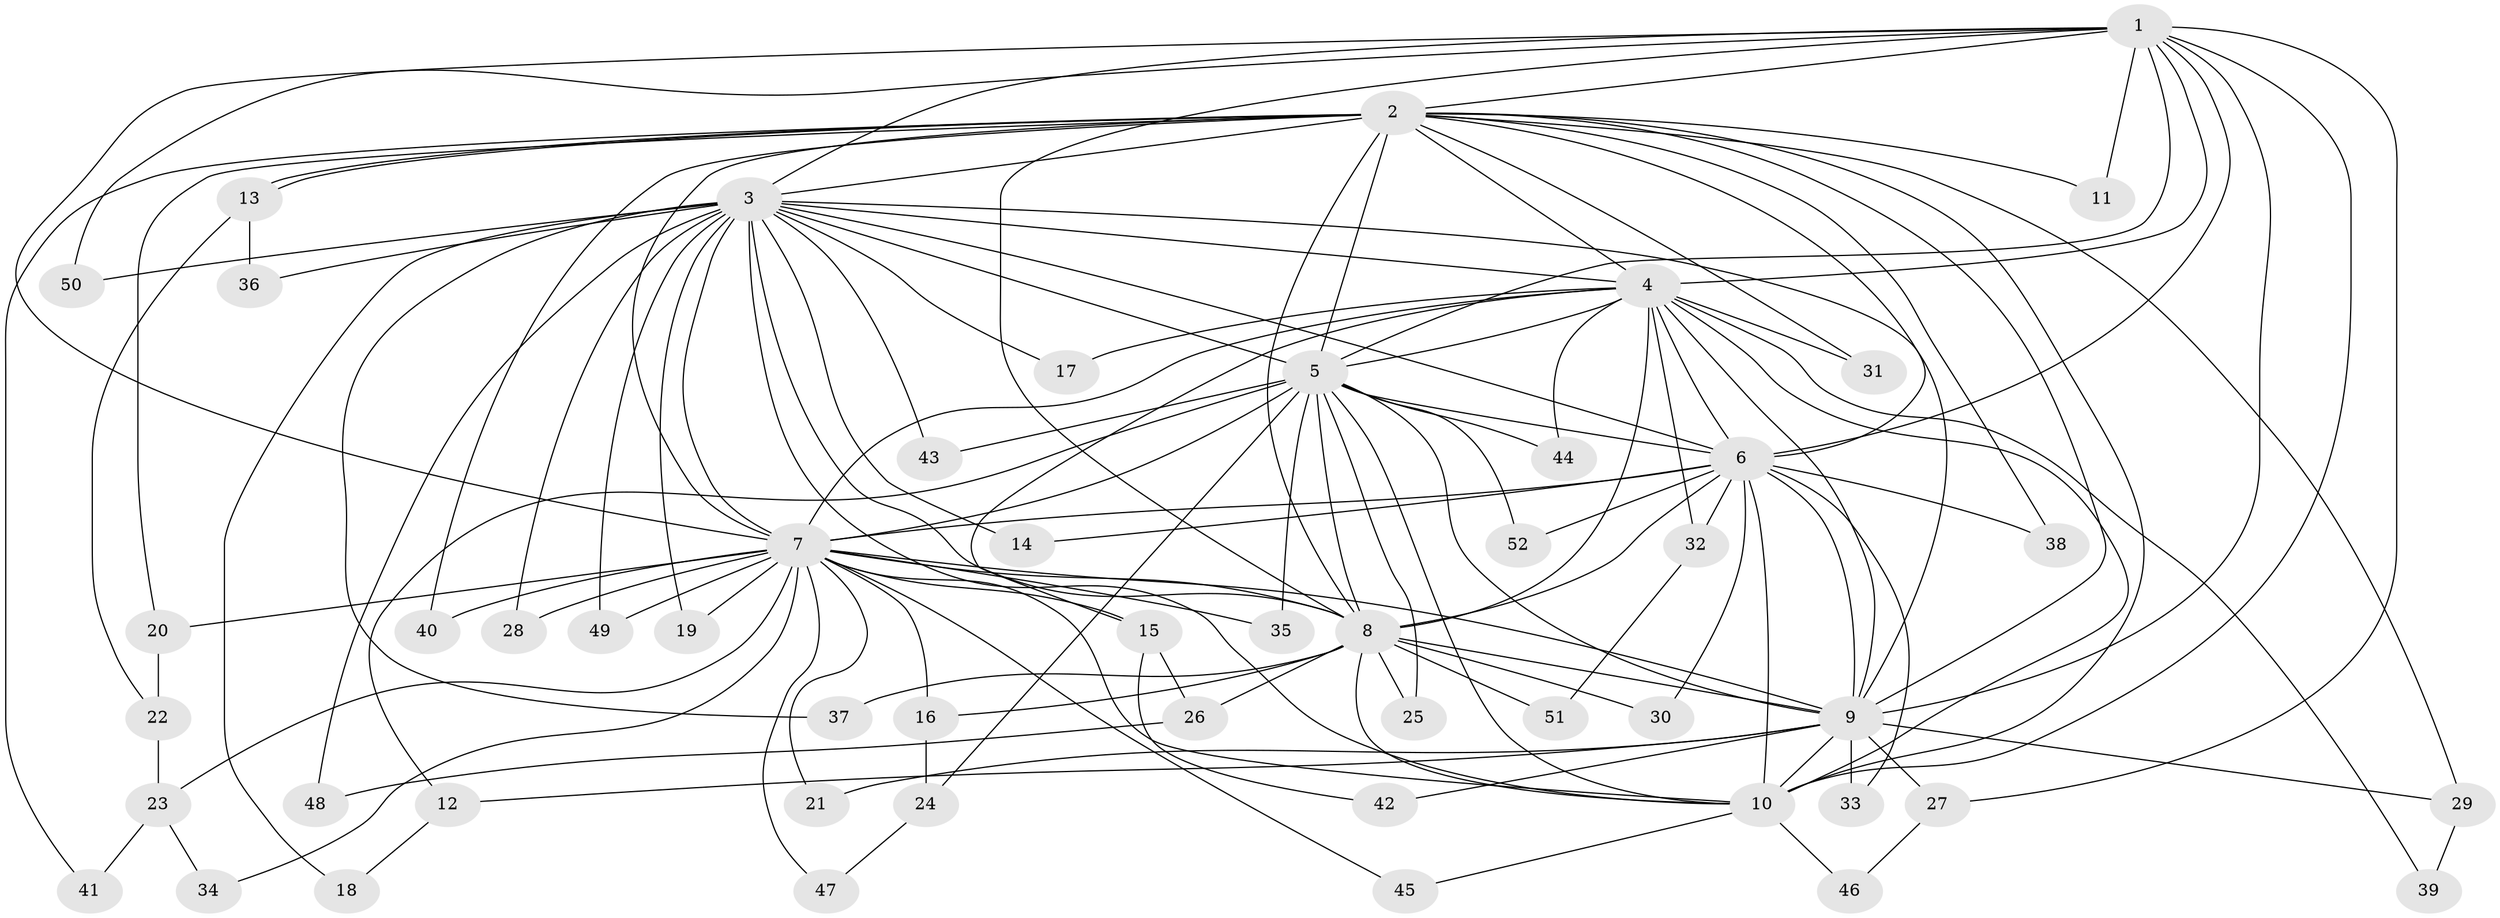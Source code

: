 // Generated by graph-tools (version 1.1) at 2025/25/03/09/25 03:25:51]
// undirected, 52 vertices, 129 edges
graph export_dot {
graph [start="1"]
  node [color=gray90,style=filled];
  1;
  2;
  3;
  4;
  5;
  6;
  7;
  8;
  9;
  10;
  11;
  12;
  13;
  14;
  15;
  16;
  17;
  18;
  19;
  20;
  21;
  22;
  23;
  24;
  25;
  26;
  27;
  28;
  29;
  30;
  31;
  32;
  33;
  34;
  35;
  36;
  37;
  38;
  39;
  40;
  41;
  42;
  43;
  44;
  45;
  46;
  47;
  48;
  49;
  50;
  51;
  52;
  1 -- 2;
  1 -- 3;
  1 -- 4;
  1 -- 5;
  1 -- 6;
  1 -- 7;
  1 -- 8;
  1 -- 9;
  1 -- 10;
  1 -- 11;
  1 -- 27;
  1 -- 50;
  2 -- 3;
  2 -- 4;
  2 -- 5;
  2 -- 6;
  2 -- 7;
  2 -- 8;
  2 -- 9;
  2 -- 10;
  2 -- 11;
  2 -- 13;
  2 -- 13;
  2 -- 20;
  2 -- 29;
  2 -- 31;
  2 -- 38;
  2 -- 40;
  2 -- 41;
  3 -- 4;
  3 -- 5;
  3 -- 6;
  3 -- 7;
  3 -- 8;
  3 -- 9;
  3 -- 10;
  3 -- 14;
  3 -- 17;
  3 -- 18;
  3 -- 19;
  3 -- 28;
  3 -- 36;
  3 -- 37;
  3 -- 43;
  3 -- 48;
  3 -- 49;
  3 -- 50;
  4 -- 5;
  4 -- 6;
  4 -- 7;
  4 -- 8;
  4 -- 9;
  4 -- 10;
  4 -- 15;
  4 -- 17;
  4 -- 31;
  4 -- 32;
  4 -- 39;
  4 -- 44;
  5 -- 6;
  5 -- 7;
  5 -- 8;
  5 -- 9;
  5 -- 10;
  5 -- 12;
  5 -- 24;
  5 -- 25;
  5 -- 35;
  5 -- 43;
  5 -- 44;
  5 -- 52;
  6 -- 7;
  6 -- 8;
  6 -- 9;
  6 -- 10;
  6 -- 14;
  6 -- 30;
  6 -- 32;
  6 -- 33;
  6 -- 38;
  6 -- 52;
  7 -- 8;
  7 -- 9;
  7 -- 10;
  7 -- 15;
  7 -- 16;
  7 -- 19;
  7 -- 20;
  7 -- 21;
  7 -- 23;
  7 -- 28;
  7 -- 34;
  7 -- 35;
  7 -- 40;
  7 -- 45;
  7 -- 47;
  7 -- 49;
  8 -- 9;
  8 -- 10;
  8 -- 16;
  8 -- 25;
  8 -- 26;
  8 -- 30;
  8 -- 37;
  8 -- 51;
  9 -- 10;
  9 -- 12;
  9 -- 21;
  9 -- 27;
  9 -- 29;
  9 -- 33;
  9 -- 42;
  10 -- 45;
  10 -- 46;
  12 -- 18;
  13 -- 22;
  13 -- 36;
  15 -- 26;
  15 -- 42;
  16 -- 24;
  20 -- 22;
  22 -- 23;
  23 -- 34;
  23 -- 41;
  24 -- 47;
  26 -- 48;
  27 -- 46;
  29 -- 39;
  32 -- 51;
}

